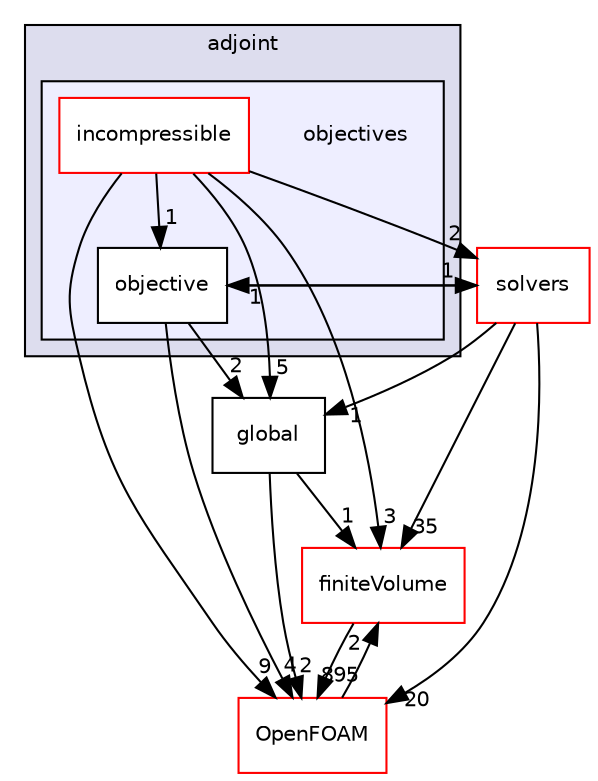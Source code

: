 digraph "src/optimisation/adjointOptimisation/adjoint/objectives" {
  bgcolor=transparent;
  compound=true
  node [ fontsize="10", fontname="Helvetica"];
  edge [ labelfontsize="10", labelfontname="Helvetica"];
  subgraph clusterdir_ec068ce9daa9333922b6d138eb1e178a {
    graph [ bgcolor="#ddddee", pencolor="black", label="adjoint" fontname="Helvetica", fontsize="10", URL="dir_ec068ce9daa9333922b6d138eb1e178a.html"]
  subgraph clusterdir_1b1529705a9baeac752d91ac401dda71 {
    graph [ bgcolor="#eeeeff", pencolor="black", label="" URL="dir_1b1529705a9baeac752d91ac401dda71.html"];
    dir_1b1529705a9baeac752d91ac401dda71 [shape=plaintext label="objectives"];
    dir_59bc66a6dc9243eca0911879966deb11 [shape=box label="incompressible" color="red" fillcolor="white" style="filled" URL="dir_59bc66a6dc9243eca0911879966deb11.html"];
    dir_a0aa4c38d3dff1485247f6f20d658516 [shape=box label="objective" color="black" fillcolor="white" style="filled" URL="dir_a0aa4c38d3dff1485247f6f20d658516.html"];
  }
  }
  dir_9bd15774b555cf7259a6fa18f99fe99b [shape=box label="finiteVolume" color="red" URL="dir_9bd15774b555cf7259a6fa18f99fe99b.html"];
  dir_f1ea2e00111d8324be054b4e32e6ee53 [shape=box label="solvers" color="red" URL="dir_f1ea2e00111d8324be054b4e32e6ee53.html"];
  dir_c5473ff19b20e6ec4dfe5c310b3778a8 [shape=box label="OpenFOAM" color="red" URL="dir_c5473ff19b20e6ec4dfe5c310b3778a8.html"];
  dir_dd56dc4c5f6c51768e20e60d3fce2a94 [shape=box label="global" URL="dir_dd56dc4c5f6c51768e20e60d3fce2a94.html"];
  dir_9bd15774b555cf7259a6fa18f99fe99b->dir_c5473ff19b20e6ec4dfe5c310b3778a8 [headlabel="895", labeldistance=1.5 headhref="dir_000814_002151.html"];
  dir_f1ea2e00111d8324be054b4e32e6ee53->dir_9bd15774b555cf7259a6fa18f99fe99b [headlabel="35", labeldistance=1.5 headhref="dir_002894_000814.html"];
  dir_f1ea2e00111d8324be054b4e32e6ee53->dir_a0aa4c38d3dff1485247f6f20d658516 [headlabel="1", labeldistance=1.5 headhref="dir_002894_002833.html"];
  dir_f1ea2e00111d8324be054b4e32e6ee53->dir_c5473ff19b20e6ec4dfe5c310b3778a8 [headlabel="20", labeldistance=1.5 headhref="dir_002894_002151.html"];
  dir_f1ea2e00111d8324be054b4e32e6ee53->dir_dd56dc4c5f6c51768e20e60d3fce2a94 [headlabel="1", labeldistance=1.5 headhref="dir_002894_002819.html"];
  dir_59bc66a6dc9243eca0911879966deb11->dir_9bd15774b555cf7259a6fa18f99fe99b [headlabel="3", labeldistance=1.5 headhref="dir_002826_000814.html"];
  dir_59bc66a6dc9243eca0911879966deb11->dir_f1ea2e00111d8324be054b4e32e6ee53 [headlabel="2", labeldistance=1.5 headhref="dir_002826_002894.html"];
  dir_59bc66a6dc9243eca0911879966deb11->dir_a0aa4c38d3dff1485247f6f20d658516 [headlabel="1", labeldistance=1.5 headhref="dir_002826_002833.html"];
  dir_59bc66a6dc9243eca0911879966deb11->dir_c5473ff19b20e6ec4dfe5c310b3778a8 [headlabel="9", labeldistance=1.5 headhref="dir_002826_002151.html"];
  dir_59bc66a6dc9243eca0911879966deb11->dir_dd56dc4c5f6c51768e20e60d3fce2a94 [headlabel="5", labeldistance=1.5 headhref="dir_002826_002819.html"];
  dir_a0aa4c38d3dff1485247f6f20d658516->dir_f1ea2e00111d8324be054b4e32e6ee53 [headlabel="1", labeldistance=1.5 headhref="dir_002833_002894.html"];
  dir_a0aa4c38d3dff1485247f6f20d658516->dir_c5473ff19b20e6ec4dfe5c310b3778a8 [headlabel="4", labeldistance=1.5 headhref="dir_002833_002151.html"];
  dir_a0aa4c38d3dff1485247f6f20d658516->dir_dd56dc4c5f6c51768e20e60d3fce2a94 [headlabel="2", labeldistance=1.5 headhref="dir_002833_002819.html"];
  dir_c5473ff19b20e6ec4dfe5c310b3778a8->dir_9bd15774b555cf7259a6fa18f99fe99b [headlabel="2", labeldistance=1.5 headhref="dir_002151_000814.html"];
  dir_dd56dc4c5f6c51768e20e60d3fce2a94->dir_9bd15774b555cf7259a6fa18f99fe99b [headlabel="1", labeldistance=1.5 headhref="dir_002819_000814.html"];
  dir_dd56dc4c5f6c51768e20e60d3fce2a94->dir_c5473ff19b20e6ec4dfe5c310b3778a8 [headlabel="2", labeldistance=1.5 headhref="dir_002819_002151.html"];
}
